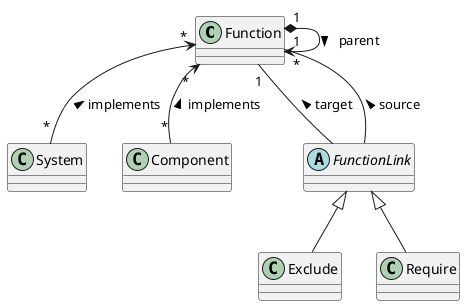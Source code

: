 @startuml
class Function
class System

Function "*" <-- "*" System: implements <
Function "*" <-- "*" Component: implements <

abstract class FunctionLink
FunctionLink <|-- Exclude
FunctionLink <|-- Require

Function "1" *--> "*" Function: parent >
Function "1" -- FunctionLink: target <
Function "1" -- FunctionLink: source <
@enduml
